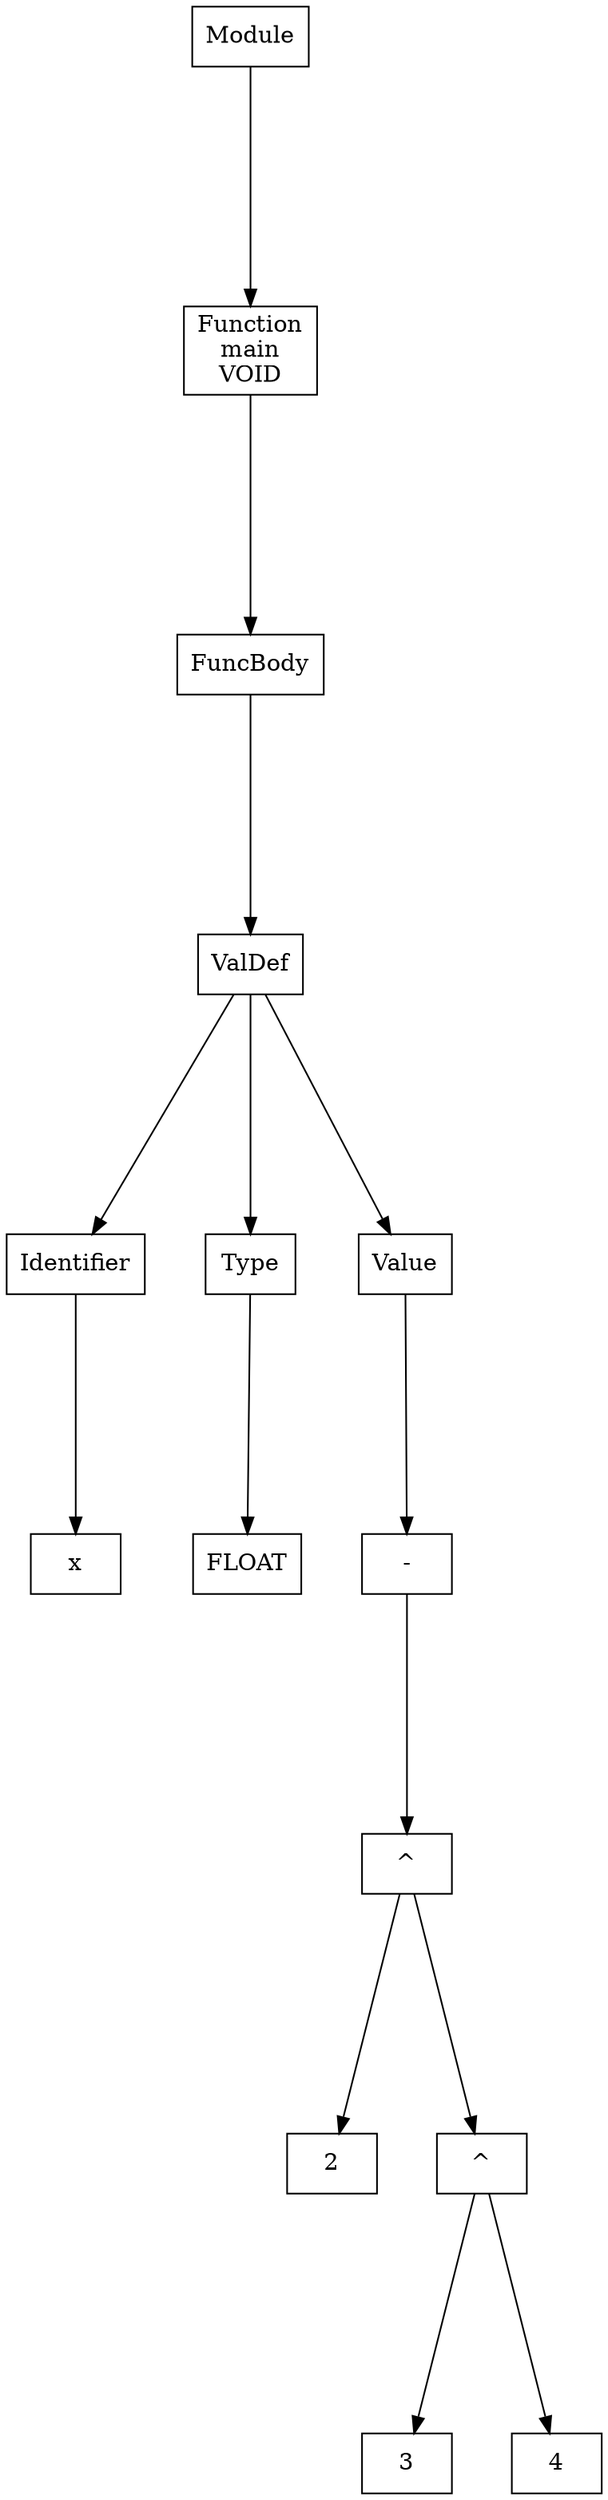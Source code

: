 digraph {
node [shape=box];
graph [ordering="out", overlap = false, nodesep="0.5", ranksep="2"];
node0 [label="Module"];
node1 [label="Function\nmain\nVOID"];
node2 [label="FuncBody"];
node3 [label="ValDef"];
node4 [label="Identifier"];
node5 [label="x"];
node6 [label="Type"];
node7 [label="FLOAT"];
node8 [label="Value"];
node9 [label="-"];
node10 [label="^"];
node11 [label="2"];
node12 [label="^"];
node13 [label="3"];
node14 [label="4"];
node1 -> node2;
node4 -> node5;
node3 -> node4;
node6 -> node7;
node3 -> node6;
node12 -> node13;
node12 -> node14;
node10 -> node11;
node10 -> node12;
node9 -> node10;
node3 -> node8;
node8 -> node9;
node2 -> node3;
node0 -> node1;
}
